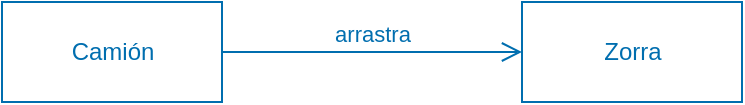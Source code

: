<mxfile>
    <diagram id="ZF6Owt_XMiTOg9m9DH3z" name="Page-1">
        <mxGraphModel dx="640" dy="540" grid="1" gridSize="10" guides="1" tooltips="1" connect="1" arrows="1" fold="1" page="1" pageScale="1" pageWidth="850" pageHeight="1100" math="0" shadow="0">
            <root>
                <mxCell id="0"/>
                <mxCell id="1" parent="0"/>
                <mxCell id="2" value="Camión" style="html=1;fillColor=none;strokeColor=#006EAF;fontColor=#006EAF;" parent="1" vertex="1">
                    <mxGeometry x="40" y="40" width="110" height="50" as="geometry"/>
                </mxCell>
                <mxCell id="3" value="Zorra" style="html=1;fillColor=none;strokeColor=#006EAF;fontColor=#006EAF;" parent="1" vertex="1">
                    <mxGeometry x="300" y="40" width="110" height="50" as="geometry"/>
                </mxCell>
                <mxCell id="4" value="arrastra" style="endArrow=open;startArrow=none;endFill=0;startFill=0;endSize=8;html=1;verticalAlign=bottom;labelBackgroundColor=none;strokeWidth=1;fillColor=#1ba1e2;strokeColor=#006EAF;fontColor=#006EAF;" parent="1" source="2" target="3" edge="1">
                    <mxGeometry width="160" relative="1" as="geometry">
                        <mxPoint x="100" y="160" as="sourcePoint"/>
                        <mxPoint x="260" y="160" as="targetPoint"/>
                    </mxGeometry>
                </mxCell>
            </root>
        </mxGraphModel>
    </diagram>
</mxfile>